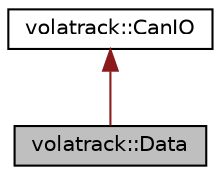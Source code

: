 digraph "volatrack::Data"
{
 // LATEX_PDF_SIZE
  edge [fontname="Helvetica",fontsize="10",labelfontname="Helvetica",labelfontsize="10"];
  node [fontname="Helvetica",fontsize="10",shape=record];
  Node1 [label="volatrack::Data",height=0.2,width=0.4,color="black", fillcolor="grey75", style="filled", fontcolor="black",tooltip="The Data class stores all data together."];
  Node2 -> Node1 [dir="back",color="firebrick4",fontsize="10",style="solid",fontname="Helvetica"];
  Node2 [label="volatrack::CanIO",height=0.2,width=0.4,color="black", fillcolor="white", style="filled",URL="$structvolatrack_1_1CanIO.html",tooltip=" "];
}
